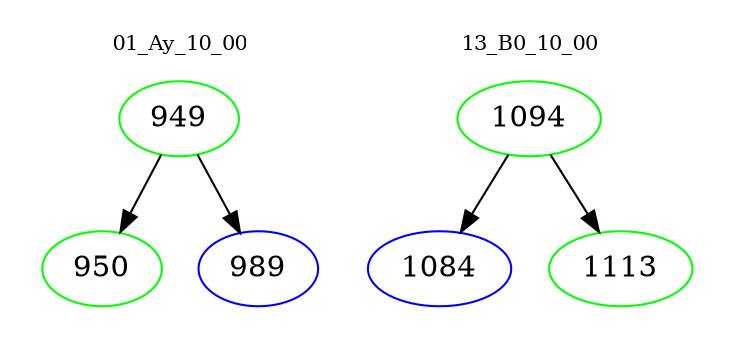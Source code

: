 digraph{
subgraph cluster_0 {
color = white
label = "01_Ay_10_00";
fontsize=10;
T0_949 [label="949", color="green"]
T0_949 -> T0_950 [color="black"]
T0_950 [label="950", color="green"]
T0_949 -> T0_989 [color="black"]
T0_989 [label="989", color="blue"]
}
subgraph cluster_1 {
color = white
label = "13_B0_10_00";
fontsize=10;
T1_1094 [label="1094", color="green"]
T1_1094 -> T1_1084 [color="black"]
T1_1084 [label="1084", color="blue"]
T1_1094 -> T1_1113 [color="black"]
T1_1113 [label="1113", color="green"]
}
}
